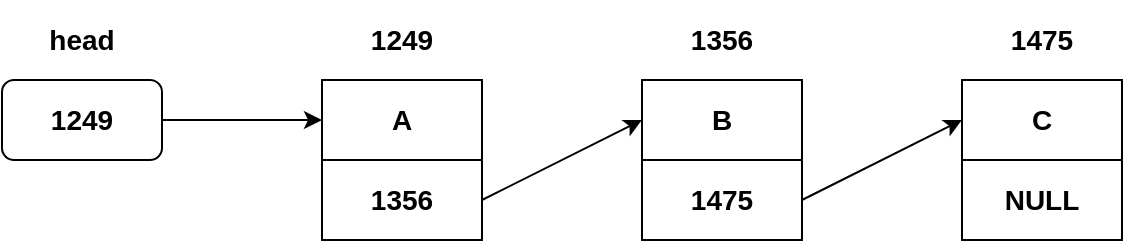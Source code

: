 <mxfile version="14.5.1" type="device"><diagram id="Le7mPyczNvBZcVdl8sM2" name="第 1 页"><mxGraphModel dx="946" dy="672" grid="1" gridSize="10" guides="1" tooltips="1" connect="1" arrows="1" fold="1" page="1" pageScale="1" pageWidth="827" pageHeight="1169" math="0" shadow="0"><root><mxCell id="0"/><mxCell id="1" parent="0"/><mxCell id="-CeERPHB1jnTN3GB7N8x-19" value="&lt;span style=&quot;font-size: 14px&quot;&gt;&lt;b&gt;1249&lt;/b&gt;&lt;/span&gt;" style="rounded=1;whiteSpace=wrap;html=1;" vertex="1" parent="1"><mxGeometry x="40" y="80" width="80" height="40" as="geometry"/></mxCell><mxCell id="-CeERPHB1jnTN3GB7N8x-20" value="&lt;span style=&quot;font-size: 14px&quot;&gt;&lt;b&gt;A&lt;/b&gt;&lt;/span&gt;" style="rounded=0;whiteSpace=wrap;html=1;" vertex="1" parent="1"><mxGeometry x="200" y="80" width="80" height="40" as="geometry"/></mxCell><mxCell id="-CeERPHB1jnTN3GB7N8x-21" value="&lt;b style=&quot;font-size: 14px&quot;&gt;1356&lt;/b&gt;" style="rounded=0;whiteSpace=wrap;html=1;" vertex="1" parent="1"><mxGeometry x="200" y="120" width="80" height="40" as="geometry"/></mxCell><mxCell id="-CeERPHB1jnTN3GB7N8x-22" value="&lt;b style=&quot;font-size: 14px&quot;&gt;head&lt;/b&gt;" style="text;html=1;strokeColor=none;fillColor=none;align=center;verticalAlign=middle;whiteSpace=wrap;rounded=0;" vertex="1" parent="1"><mxGeometry x="60" y="40" width="40" height="40" as="geometry"/></mxCell><mxCell id="-CeERPHB1jnTN3GB7N8x-23" value="" style="endArrow=classic;html=1;exitX=1;exitY=0.5;exitDx=0;exitDy=0;entryX=0;entryY=0.5;entryDx=0;entryDy=0;" edge="1" parent="1" source="-CeERPHB1jnTN3GB7N8x-19" target="-CeERPHB1jnTN3GB7N8x-20"><mxGeometry width="50" height="50" relative="1" as="geometry"><mxPoint x="80" y="250" as="sourcePoint"/><mxPoint x="130" y="200" as="targetPoint"/></mxGeometry></mxCell><mxCell id="-CeERPHB1jnTN3GB7N8x-24" value="&lt;b style=&quot;font-size: 14px&quot;&gt;1249&lt;/b&gt;" style="text;html=1;strokeColor=none;fillColor=none;align=center;verticalAlign=middle;whiteSpace=wrap;rounded=0;" vertex="1" parent="1"><mxGeometry x="220" y="40" width="40" height="40" as="geometry"/></mxCell><mxCell id="-CeERPHB1jnTN3GB7N8x-25" value="&lt;span style=&quot;font-size: 14px&quot;&gt;&lt;b&gt;B&lt;/b&gt;&lt;/span&gt;" style="rounded=0;whiteSpace=wrap;html=1;" vertex="1" parent="1"><mxGeometry x="360" y="80" width="80" height="40" as="geometry"/></mxCell><mxCell id="-CeERPHB1jnTN3GB7N8x-26" value="&lt;b style=&quot;font-size: 14px&quot;&gt;1475&lt;/b&gt;" style="rounded=0;whiteSpace=wrap;html=1;" vertex="1" parent="1"><mxGeometry x="360" y="120" width="80" height="40" as="geometry"/></mxCell><mxCell id="-CeERPHB1jnTN3GB7N8x-27" value="" style="endArrow=classic;html=1;exitX=1;exitY=0.5;exitDx=0;exitDy=0;entryX=0;entryY=0.5;entryDx=0;entryDy=0;" edge="1" parent="1" target="-CeERPHB1jnTN3GB7N8x-25" source="-CeERPHB1jnTN3GB7N8x-21"><mxGeometry width="50" height="50" relative="1" as="geometry"><mxPoint x="280" y="100" as="sourcePoint"/><mxPoint x="290" y="200" as="targetPoint"/></mxGeometry></mxCell><mxCell id="-CeERPHB1jnTN3GB7N8x-28" value="&lt;b style=&quot;font-size: 14px&quot;&gt;1356&lt;/b&gt;" style="text;html=1;strokeColor=none;fillColor=none;align=center;verticalAlign=middle;whiteSpace=wrap;rounded=0;" vertex="1" parent="1"><mxGeometry x="380" y="40" width="40" height="40" as="geometry"/></mxCell><mxCell id="-CeERPHB1jnTN3GB7N8x-29" value="&lt;span style=&quot;font-size: 14px&quot;&gt;&lt;b&gt;C&lt;/b&gt;&lt;/span&gt;" style="rounded=0;whiteSpace=wrap;html=1;" vertex="1" parent="1"><mxGeometry x="520" y="80" width="80" height="40" as="geometry"/></mxCell><mxCell id="-CeERPHB1jnTN3GB7N8x-30" value="&lt;b style=&quot;font-size: 14px&quot;&gt;NULL&lt;/b&gt;" style="rounded=0;whiteSpace=wrap;html=1;" vertex="1" parent="1"><mxGeometry x="520" y="120" width="80" height="40" as="geometry"/></mxCell><mxCell id="-CeERPHB1jnTN3GB7N8x-31" value="" style="endArrow=classic;html=1;exitX=1;exitY=0.5;exitDx=0;exitDy=0;entryX=0;entryY=0.5;entryDx=0;entryDy=0;" edge="1" parent="1" target="-CeERPHB1jnTN3GB7N8x-29" source="-CeERPHB1jnTN3GB7N8x-26"><mxGeometry width="50" height="50" relative="1" as="geometry"><mxPoint x="430" y="200" as="sourcePoint"/><mxPoint x="440" y="300" as="targetPoint"/></mxGeometry></mxCell><mxCell id="-CeERPHB1jnTN3GB7N8x-32" value="&lt;b style=&quot;font-size: 14px&quot;&gt;1475&lt;/b&gt;" style="text;html=1;strokeColor=none;fillColor=none;align=center;verticalAlign=middle;whiteSpace=wrap;rounded=0;" vertex="1" parent="1"><mxGeometry x="540" y="40" width="40" height="40" as="geometry"/></mxCell></root></mxGraphModel></diagram></mxfile>